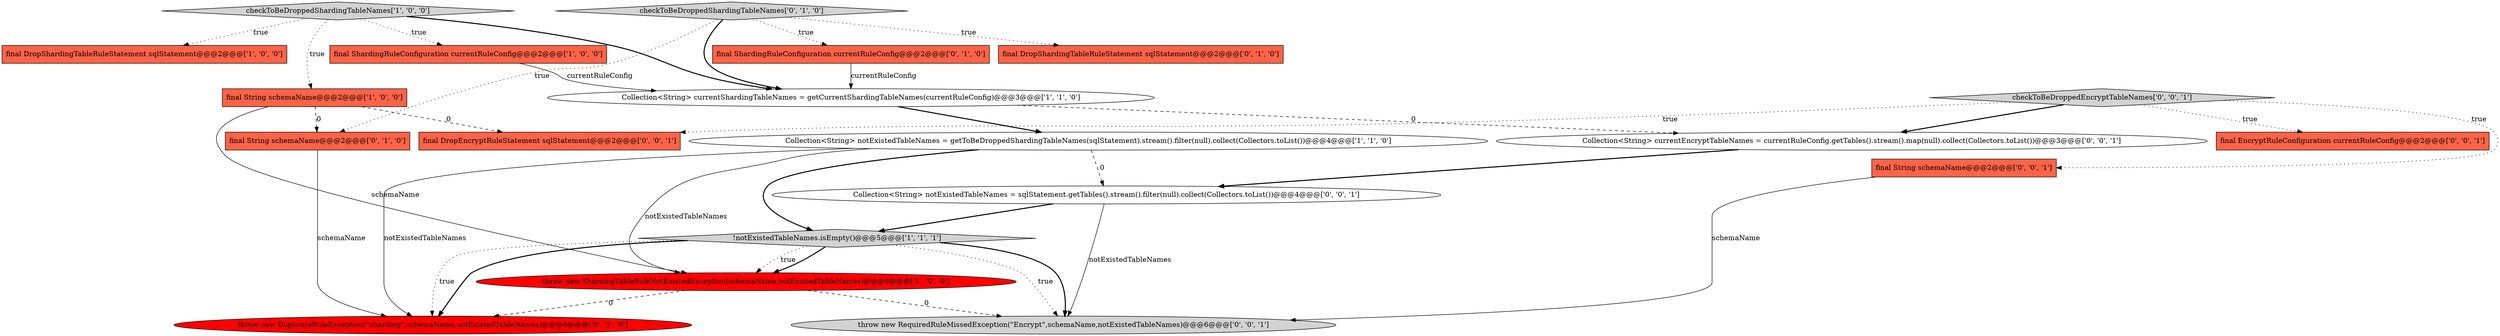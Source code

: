 digraph {
3 [style = filled, label = "final DropShardingTableRuleStatement sqlStatement@@@2@@@['1', '0', '0']", fillcolor = tomato, shape = box image = "AAA0AAABBB1BBB"];
7 [style = filled, label = "final String schemaName@@@2@@@['1', '0', '0']", fillcolor = tomato, shape = box image = "AAA1AAABBB1BBB"];
10 [style = filled, label = "final DropShardingTableRuleStatement sqlStatement@@@2@@@['0', '1', '0']", fillcolor = tomato, shape = box image = "AAA0AAABBB2BBB"];
12 [style = filled, label = "final String schemaName@@@2@@@['0', '1', '0']", fillcolor = tomato, shape = box image = "AAA1AAABBB2BBB"];
13 [style = filled, label = "final String schemaName@@@2@@@['0', '0', '1']", fillcolor = tomato, shape = box image = "AAA0AAABBB3BBB"];
9 [style = filled, label = "checkToBeDroppedShardingTableNames['0', '1', '0']", fillcolor = lightgray, shape = diamond image = "AAA0AAABBB2BBB"];
11 [style = filled, label = "throw new DuplicateRuleException(\"sharding\",schemaName,notExistedTableNames)@@@6@@@['0', '1', '0']", fillcolor = red, shape = ellipse image = "AAA1AAABBB2BBB"];
15 [style = filled, label = "Collection<String> currentEncryptTableNames = currentRuleConfig.getTables().stream().map(null).collect(Collectors.toList())@@@3@@@['0', '0', '1']", fillcolor = white, shape = ellipse image = "AAA0AAABBB3BBB"];
18 [style = filled, label = "throw new RequiredRuleMissedException(\"Encrypt\",schemaName,notExistedTableNames)@@@6@@@['0', '0', '1']", fillcolor = lightgray, shape = ellipse image = "AAA0AAABBB3BBB"];
4 [style = filled, label = "!notExistedTableNames.isEmpty()@@@5@@@['1', '1', '1']", fillcolor = lightgray, shape = diamond image = "AAA0AAABBB1BBB"];
6 [style = filled, label = "throw new ShardingTableRuleNotExistedException(schemaName,notExistedTableNames)@@@6@@@['1', '0', '0']", fillcolor = red, shape = ellipse image = "AAA1AAABBB1BBB"];
16 [style = filled, label = "Collection<String> notExistedTableNames = sqlStatement.getTables().stream().filter(null).collect(Collectors.toList())@@@4@@@['0', '0', '1']", fillcolor = white, shape = ellipse image = "AAA0AAABBB3BBB"];
0 [style = filled, label = "final ShardingRuleConfiguration currentRuleConfig@@@2@@@['1', '0', '0']", fillcolor = tomato, shape = box image = "AAA0AAABBB1BBB"];
5 [style = filled, label = "Collection<String> notExistedTableNames = getToBeDroppedShardingTableNames(sqlStatement).stream().filter(null).collect(Collectors.toList())@@@4@@@['1', '1', '0']", fillcolor = white, shape = ellipse image = "AAA0AAABBB1BBB"];
8 [style = filled, label = "final ShardingRuleConfiguration currentRuleConfig@@@2@@@['0', '1', '0']", fillcolor = tomato, shape = box image = "AAA0AAABBB2BBB"];
1 [style = filled, label = "checkToBeDroppedShardingTableNames['1', '0', '0']", fillcolor = lightgray, shape = diamond image = "AAA0AAABBB1BBB"];
17 [style = filled, label = "final DropEncryptRuleStatement sqlStatement@@@2@@@['0', '0', '1']", fillcolor = tomato, shape = box image = "AAA0AAABBB3BBB"];
14 [style = filled, label = "final EncryptRuleConfiguration currentRuleConfig@@@2@@@['0', '0', '1']", fillcolor = tomato, shape = box image = "AAA0AAABBB3BBB"];
19 [style = filled, label = "checkToBeDroppedEncryptTableNames['0', '0', '1']", fillcolor = lightgray, shape = diamond image = "AAA0AAABBB3BBB"];
2 [style = filled, label = "Collection<String> currentShardingTableNames = getCurrentShardingTableNames(currentRuleConfig)@@@3@@@['1', '1', '0']", fillcolor = white, shape = ellipse image = "AAA0AAABBB1BBB"];
5->11 [style = solid, label="notExistedTableNames"];
4->6 [style = dotted, label="true"];
19->14 [style = dotted, label="true"];
4->18 [style = dotted, label="true"];
9->12 [style = dotted, label="true"];
4->6 [style = bold, label=""];
0->2 [style = solid, label="currentRuleConfig"];
9->2 [style = bold, label=""];
19->17 [style = dotted, label="true"];
7->17 [style = dashed, label="0"];
6->11 [style = dashed, label="0"];
4->11 [style = dotted, label="true"];
13->18 [style = solid, label="schemaName"];
4->18 [style = bold, label=""];
19->13 [style = dotted, label="true"];
8->2 [style = solid, label="currentRuleConfig"];
15->16 [style = bold, label=""];
6->18 [style = dashed, label="0"];
1->3 [style = dotted, label="true"];
1->7 [style = dotted, label="true"];
16->18 [style = solid, label="notExistedTableNames"];
9->8 [style = dotted, label="true"];
2->15 [style = dashed, label="0"];
5->16 [style = dashed, label="0"];
7->6 [style = solid, label="schemaName"];
5->4 [style = bold, label=""];
12->11 [style = solid, label="schemaName"];
5->6 [style = solid, label="notExistedTableNames"];
7->12 [style = dashed, label="0"];
1->2 [style = bold, label=""];
1->0 [style = dotted, label="true"];
16->4 [style = bold, label=""];
19->15 [style = bold, label=""];
4->11 [style = bold, label=""];
9->10 [style = dotted, label="true"];
2->5 [style = bold, label=""];
}

